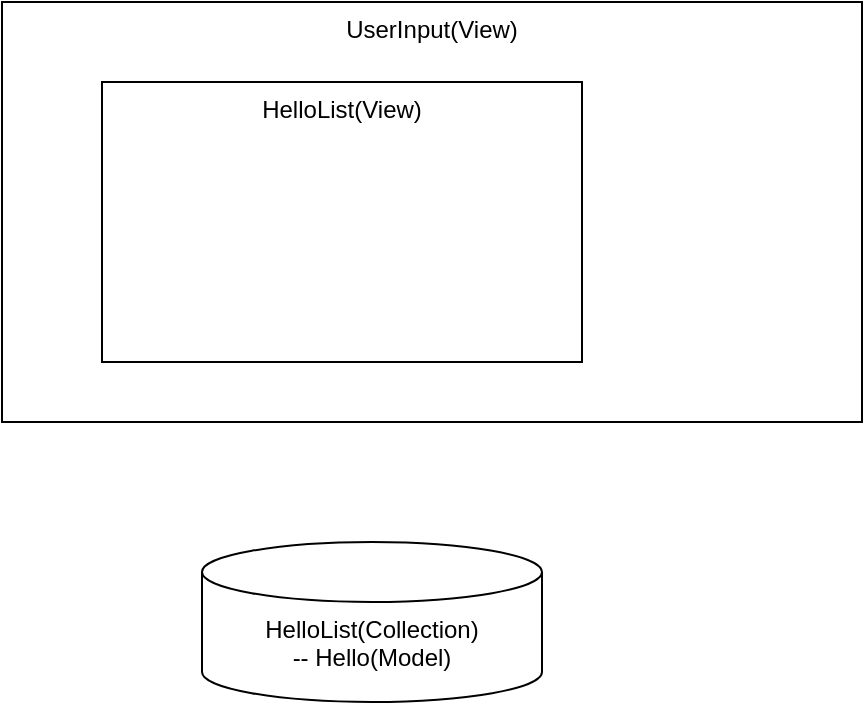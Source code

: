 <mxfile version="15.4.0" type="device"><diagram id="6VOIjA1TML3hSkHEtuWo" name="Page-1"><mxGraphModel dx="782" dy="497" grid="1" gridSize="10" guides="1" tooltips="1" connect="1" arrows="1" fold="1" page="1" pageScale="1" pageWidth="850" pageHeight="1100" math="0" shadow="0"><root><mxCell id="0"/><mxCell id="1" parent="0"/><mxCell id="5AFiKWnkWacriITtlIMG-1" value="&lt;div&gt;&lt;span&gt;UserInput(View)&lt;/span&gt;&lt;/div&gt;" style="rounded=0;whiteSpace=wrap;html=1;align=center;verticalAlign=top;" vertex="1" parent="1"><mxGeometry x="240" y="230" width="430" height="210" as="geometry"/></mxCell><mxCell id="5AFiKWnkWacriITtlIMG-3" value="HelloList(View)" style="rounded=0;whiteSpace=wrap;html=1;align=center;verticalAlign=top;" vertex="1" parent="1"><mxGeometry x="290" y="270" width="240" height="140" as="geometry"/></mxCell><mxCell id="5AFiKWnkWacriITtlIMG-4" value="HelloList(Collection)&lt;br&gt;-- Hello(Model)" style="shape=cylinder3;whiteSpace=wrap;html=1;boundedLbl=1;backgroundOutline=1;size=15;align=center;verticalAlign=top;" vertex="1" parent="1"><mxGeometry x="340" y="500" width="170" height="80" as="geometry"/></mxCell></root></mxGraphModel></diagram></mxfile>